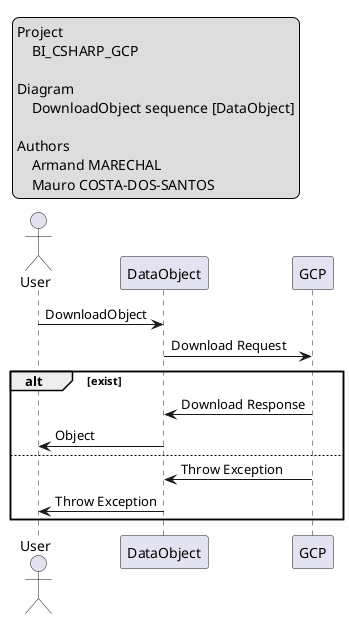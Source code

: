 @startuml DownloadObject

legend top left
    Project
        BI_CSHARP_GCP

    Diagram
        DownloadObject sequence [DataObject]

    Authors
        Armand MARECHAL
        Mauro COSTA-DOS-SANTOS 
endlegend

actor User

participant "DataObject" as App
participant "GCP" as GCP

User -> App: DownloadObject
App -> GCP: Download Request

alt exist
    GCP -> App: Download Response
    App -> User: Object
else
    GCP -> App: Throw Exception
    App -> User: Throw Exception
end

@enduml